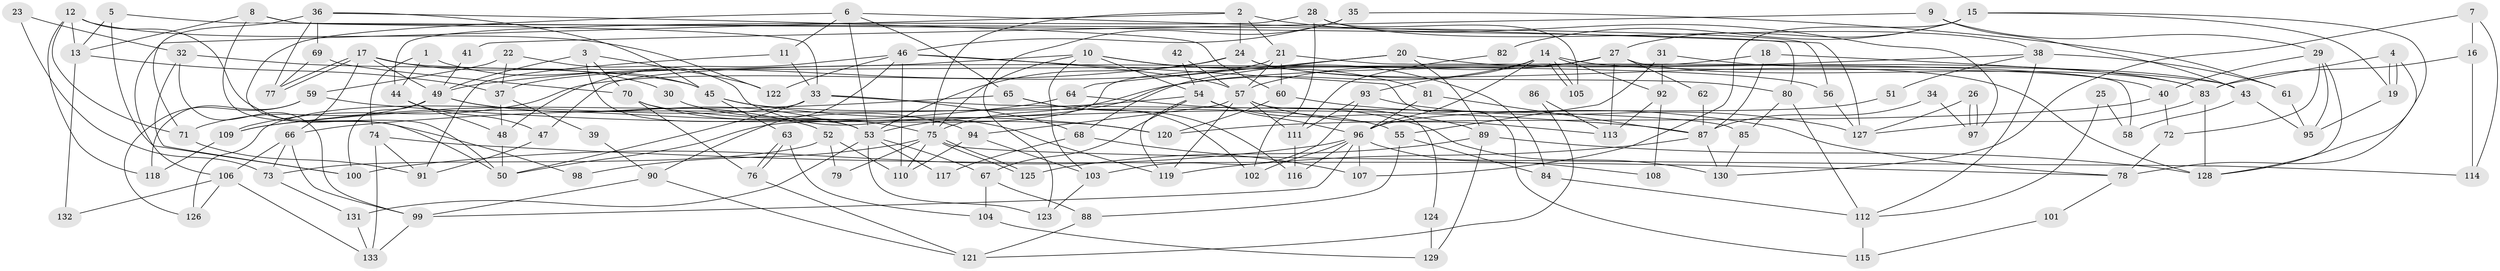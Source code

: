 // Generated by graph-tools (version 1.1) at 2025/51/03/09/25 04:51:22]
// undirected, 133 vertices, 266 edges
graph export_dot {
graph [start="1"]
  node [color=gray90,style=filled];
  1;
  2;
  3;
  4;
  5;
  6;
  7;
  8;
  9;
  10;
  11;
  12;
  13;
  14;
  15;
  16;
  17;
  18;
  19;
  20;
  21;
  22;
  23;
  24;
  25;
  26;
  27;
  28;
  29;
  30;
  31;
  32;
  33;
  34;
  35;
  36;
  37;
  38;
  39;
  40;
  41;
  42;
  43;
  44;
  45;
  46;
  47;
  48;
  49;
  50;
  51;
  52;
  53;
  54;
  55;
  56;
  57;
  58;
  59;
  60;
  61;
  62;
  63;
  64;
  65;
  66;
  67;
  68;
  69;
  70;
  71;
  72;
  73;
  74;
  75;
  76;
  77;
  78;
  79;
  80;
  81;
  82;
  83;
  84;
  85;
  86;
  87;
  88;
  89;
  90;
  91;
  92;
  93;
  94;
  95;
  96;
  97;
  98;
  99;
  100;
  101;
  102;
  103;
  104;
  105;
  106;
  107;
  108;
  109;
  110;
  111;
  112;
  113;
  114;
  115;
  116;
  117;
  118;
  119;
  120;
  121;
  122;
  123;
  124;
  125;
  126;
  127;
  128;
  129;
  130;
  131;
  132;
  133;
  1 -- 44;
  1 -- 45;
  1 -- 74;
  2 -- 21;
  2 -- 75;
  2 -- 24;
  2 -- 97;
  2 -- 106;
  3 -- 53;
  3 -- 49;
  3 -- 70;
  3 -- 122;
  4 -- 19;
  4 -- 19;
  4 -- 83;
  4 -- 128;
  5 -- 100;
  5 -- 80;
  5 -- 13;
  6 -- 50;
  6 -- 53;
  6 -- 11;
  6 -- 65;
  6 -- 127;
  7 -- 130;
  7 -- 16;
  7 -- 114;
  8 -- 13;
  8 -- 56;
  8 -- 33;
  8 -- 50;
  9 -- 29;
  9 -- 43;
  9 -- 41;
  10 -- 75;
  10 -- 54;
  10 -- 37;
  10 -- 81;
  10 -- 84;
  10 -- 103;
  11 -- 33;
  11 -- 91;
  12 -- 122;
  12 -- 13;
  12 -- 71;
  12 -- 98;
  12 -- 118;
  13 -- 37;
  13 -- 132;
  14 -- 96;
  14 -- 105;
  14 -- 105;
  14 -- 40;
  14 -- 75;
  14 -- 92;
  14 -- 93;
  15 -- 78;
  15 -- 107;
  15 -- 19;
  15 -- 27;
  15 -- 82;
  16 -- 83;
  16 -- 114;
  17 -- 77;
  17 -- 77;
  17 -- 49;
  17 -- 30;
  17 -- 56;
  17 -- 66;
  18 -- 87;
  18 -- 43;
  18 -- 50;
  19 -- 95;
  20 -- 83;
  20 -- 89;
  20 -- 64;
  20 -- 68;
  21 -- 60;
  21 -- 57;
  21 -- 58;
  21 -- 109;
  22 -- 59;
  22 -- 119;
  22 -- 37;
  23 -- 32;
  23 -- 73;
  24 -- 49;
  24 -- 53;
  24 -- 80;
  24 -- 128;
  25 -- 58;
  25 -- 112;
  26 -- 97;
  26 -- 97;
  26 -- 127;
  27 -- 83;
  27 -- 47;
  27 -- 57;
  27 -- 62;
  27 -- 113;
  28 -- 38;
  28 -- 44;
  28 -- 102;
  28 -- 105;
  29 -- 40;
  29 -- 128;
  29 -- 72;
  29 -- 95;
  30 -- 94;
  31 -- 92;
  31 -- 55;
  31 -- 43;
  32 -- 100;
  32 -- 45;
  32 -- 99;
  33 -- 50;
  33 -- 68;
  33 -- 85;
  33 -- 126;
  34 -- 87;
  34 -- 97;
  35 -- 46;
  35 -- 123;
  35 -- 61;
  36 -- 71;
  36 -- 69;
  36 -- 45;
  36 -- 60;
  36 -- 77;
  37 -- 39;
  37 -- 48;
  38 -- 112;
  38 -- 61;
  38 -- 51;
  38 -- 53;
  39 -- 90;
  40 -- 72;
  40 -- 120;
  41 -- 49;
  42 -- 54;
  42 -- 57;
  43 -- 95;
  43 -- 58;
  44 -- 48;
  44 -- 47;
  45 -- 120;
  45 -- 55;
  45 -- 63;
  46 -- 48;
  46 -- 57;
  46 -- 90;
  46 -- 110;
  46 -- 115;
  46 -- 122;
  47 -- 91;
  48 -- 50;
  49 -- 71;
  49 -- 53;
  49 -- 52;
  49 -- 100;
  51 -- 96;
  52 -- 110;
  52 -- 73;
  52 -- 79;
  53 -- 67;
  53 -- 117;
  53 -- 123;
  53 -- 131;
  54 -- 66;
  54 -- 96;
  54 -- 67;
  54 -- 89;
  54 -- 119;
  55 -- 88;
  55 -- 84;
  56 -- 127;
  57 -- 119;
  57 -- 94;
  57 -- 111;
  57 -- 113;
  57 -- 124;
  59 -- 126;
  59 -- 118;
  59 -- 87;
  60 -- 120;
  60 -- 78;
  61 -- 95;
  62 -- 87;
  63 -- 76;
  63 -- 76;
  63 -- 104;
  64 -- 109;
  64 -- 130;
  65 -- 102;
  65 -- 109;
  65 -- 116;
  66 -- 73;
  66 -- 99;
  66 -- 106;
  67 -- 88;
  67 -- 104;
  68 -- 107;
  68 -- 117;
  69 -- 77;
  69 -- 70;
  70 -- 75;
  70 -- 76;
  70 -- 120;
  71 -- 91;
  72 -- 78;
  73 -- 131;
  74 -- 133;
  74 -- 78;
  74 -- 91;
  75 -- 125;
  75 -- 125;
  75 -- 79;
  75 -- 98;
  75 -- 110;
  75 -- 114;
  76 -- 121;
  78 -- 101;
  80 -- 85;
  80 -- 112;
  81 -- 96;
  81 -- 87;
  82 -- 111;
  83 -- 128;
  83 -- 127;
  84 -- 112;
  85 -- 130;
  86 -- 121;
  86 -- 113;
  87 -- 119;
  87 -- 130;
  88 -- 121;
  89 -- 128;
  89 -- 125;
  89 -- 129;
  90 -- 99;
  90 -- 121;
  92 -- 113;
  92 -- 108;
  93 -- 103;
  93 -- 111;
  93 -- 127;
  94 -- 110;
  94 -- 103;
  96 -- 99;
  96 -- 116;
  96 -- 100;
  96 -- 102;
  96 -- 107;
  96 -- 108;
  99 -- 133;
  101 -- 115;
  103 -- 123;
  104 -- 129;
  106 -- 126;
  106 -- 132;
  106 -- 133;
  109 -- 118;
  111 -- 116;
  112 -- 115;
  124 -- 129;
  131 -- 133;
}
